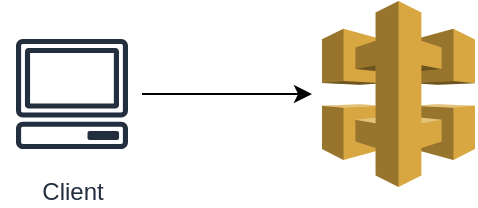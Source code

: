 <mxfile version="24.5.4" type="device">
  <diagram name="ページ1" id="nvDeKPAN03JBPjRx0U5T">
    <mxGraphModel dx="954" dy="606" grid="1" gridSize="10" guides="1" tooltips="1" connect="1" arrows="1" fold="1" page="1" pageScale="1" pageWidth="827" pageHeight="1169" math="0" shadow="0">
      <root>
        <mxCell id="0" />
        <mxCell id="1" parent="0" />
        <mxCell id="jCPDQWYM1sD-MViyLvgH-3" value="" style="edgeStyle=orthogonalEdgeStyle;rounded=0;orthogonalLoop=1;jettySize=auto;html=1;" edge="1" parent="1" source="jCPDQWYM1sD-MViyLvgH-1">
          <mxGeometry relative="1" as="geometry">
            <mxPoint x="535" y="315" as="targetPoint" />
          </mxGeometry>
        </mxCell>
        <mxCell id="jCPDQWYM1sD-MViyLvgH-1" value="Client" style="sketch=0;outlineConnect=0;fontColor=#232F3E;gradientColor=none;strokeColor=#232F3E;fillColor=#ffffff;dashed=0;verticalLabelPosition=bottom;verticalAlign=top;align=center;html=1;fontSize=12;fontStyle=0;aspect=fixed;shape=mxgraph.aws4.resourceIcon;resIcon=mxgraph.aws4.client;" vertex="1" parent="1">
          <mxGeometry x="380" y="280" width="70" height="70" as="geometry" />
        </mxCell>
        <mxCell id="jCPDQWYM1sD-MViyLvgH-4" value="" style="outlineConnect=0;dashed=0;verticalLabelPosition=bottom;verticalAlign=top;align=center;html=1;shape=mxgraph.aws3.api_gateway;fillColor=#D9A741;gradientColor=none;" vertex="1" parent="1">
          <mxGeometry x="540" y="268.5" width="76.5" height="93" as="geometry" />
        </mxCell>
      </root>
    </mxGraphModel>
  </diagram>
</mxfile>
